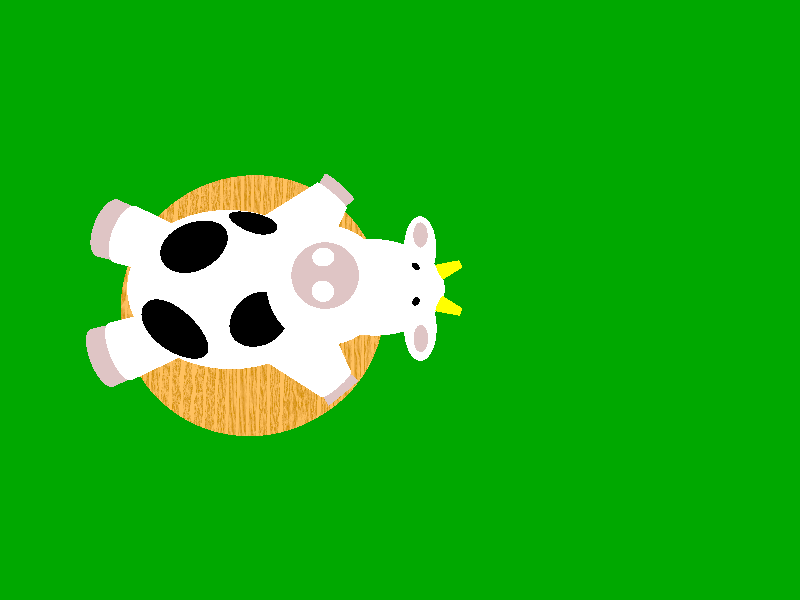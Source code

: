#include "colors.inc"
#include "shapes.inc"
#include "textures.inc"
#include "stones.inc"
#include "metals.inc"
#include "woods.inc"
#include "glass.inc"
#include "skies.inc"

camera {
  location <0, 20, -2>
	  look_at < 0, 0 ,0>
  angle  60
}

light_source { <0,30,-10> color White }

background {  rgb < 0. 0.39, 0> }

#declare body = 
union{
union{
  difference{ //どうdou
    object{
	sphere { <-0.5,1,0>, 1}
	texture{ T_Wood7}
	scale < 2.5,2.5,2>
	pigment { color White }
   }

  object{
    sphere { < -0.5, 3.8, 0.4>,0.6}
     texture { T_Wood7}
     pigment { color Black}
     scale < 1,0,2.5>// migi
  }
  object{
     sphere { < -0.5, 3.8, -0.5>,1}
     texture { T_Wood7}
     pigment { color Black}
     scale < 1,1,1>//hidariue
  }
  object{
    sphere { < -2, 3.8, -0.8>,1}
     texture { T_Wood7}
     pigment { color Black}
     scale < 1,1,1> //hidarishite
  }
  object{
     sphere { < -1.7, 5, 1>,0.9}
     texture { T_Wood7}
     pigment { color Black}
     scale < 1,1,1>//migishita
  }
   
}

#declare THETA = 2 * 3.14 * clock/18;
#declare PHI = 60*sin(THETA);

#declare PHI2 = 80 *sin(THETA);
 
#declare LEG_RIGHT = 
union{
  object {//right ashi
	cone { <-2.5, 2 ,0 >,0.6 
	                <-4.5,2, 0>, 0.8}
	texture { T_Wood7}
	rotate < 0, 20, 0>
	pigment { color White }
  }

  object {
	cone { <-4.5, 2 ,0 >,0.75
	                <-5, 2, 0>, 0.8}
	texture { T_Wood7}
	rotate < 0, 20, 0>
	pigment { color Pink }
  }
}

#declare LEG_LEFT = 
union{
  object {// left ashi
	cone{ <-2.5,2 ,0 >,0.6
	          <-4.5, 2, 0>, 0.8}
	texture { T_Wood7}
	rotate < 0, -20, 0>
	pigment { color White }

  }

  object {
	cone{ <-4.5 ,2 ,0 >,0.75
	          <-5, 2, 0>, 0.8}
	texture { T_Wood7}
	rotate < 0, -20, 0>
	pigment { color Pink }
  }
}

  object{ //動き動きugoki
    LEG_RIGHT
    rotate < 0, PHI, 0>
  }
  
  object{
    LEG_LEFT
    rotate <0, -PHI, 0>
  }
  
  #declare  hand_right =
  union{
  object {// right hand
  	cone { <1, 2.4 ,0.65 >,1
	            <2.7, 2.4, 0.65>, 0.5}
      texture { T_Wood7}
	rotate < 0, -50, 0>
	pigment { color White }

  }

  object {
	cone { <2.7, 2.4 ,0.65 >, 0.45
	            <3, 2.4, 0.65>, 0.5}
	texture { T_Wood7}
	rotate < 0, -50, 0>
	pigment { color Pink }
  }
  }
  #declare hand_left = 
  union{
  object { // みleft hand
	cone { <1, 2.4,-0.5 >, 1
	            <2.7, 2, -0.5>, 0.5}
	texture { T_Wood7}
	rotate < 0, 50, 0>
	pigment { color White }
  }

  object {
	cone { <2.7, 2 ,-0.5 >, 0.45
	            <3, 2, -0.5>, 0.5}
	texture { T_Wood7}
	rotate < 0, 50, 0>
	pigment { color Pink}
  }
}

object{
	hand_right
	rotate < 0,PHI2 ,0>
}

object {
	hand_left
	rotate <0, -PHI2, 0>
}

difference{
  object { //atama ue
	sphere { < 0.5, 2.5, 0> ,0.79}
	texture { T_Wood7}
	pigment  { color White }
	scale < 2.3,1.5,1.5>
	rotate < 0, 0, -20>
  } 
  object{
	sphere { < 3.5,4,0.5> , 0.25 }
	texture { T_Wood7}
	pigment { color Black }
  }

  object{
  	sphere { < 3.5,4,-0.5> , 0.25 }
	texture { T_Wood7}
	pigment { color Black }
  }  
}
union{
difference{
  object{ //mimi left
	 sphere { <3.5, 3, -0.5>, 0.4}
	 texture { T_Wood7}
	 pigment { color White }
	 scale < 1,1,2>
  }  
  object{
	 sphere { <3.5, 3.5, -0.7>, 0.25}
	 texture { T_Wood7}
	 pigment { color Pink }
	 scale < 1,1,2>
  }
}
}
difference{
  object{ //mimi right
	 sphere { <3.5, 3,0.5>, 0.4}
	 texture { T_Wood7}
	 pigment { color White }
	 scale < 1,1,2>
  }
  object{
	 sphere { <3.5, 3.5 ,0.7>, 0.25}
	 texture { T_Wood7}
	 pigment { color Pink}
	 scale < 1,1,2>
  }
}
  object{ //thuno 
	cone {<3.5, 3, 0.2>, 0.3
	          <4.5, 3, 0.6 >, 0.1 }
	 texture { T_Wood7}
	 pigment { color Yellow }
  }
  object{ //thuno
	cone {<3.5, 3, -0.2>, 0.3
	          <4.5, 3, -0.6 >, 0.1 }
	 texture { T_Wood7}
	 pigment { color Yellow }
  }
union{
difference{
  union{ //atama shita		
    difference{
       object {  // hanasaki 
	   sphere { < 1.2, 0, 0> ,0.8}
	   texture { T_Wood7}
	   pigment  { color Pink }
	  scale < 2.8,1.8,1.8>
       }
  
	  plane { x, 5.3 }
     }

  object { // hontai
	sphere { < 1.2, 0, 0> ,0.79}
	texture { T_Wood7}
	pigment  { color White }
	scale < 2.8,1.8,1.8>
  }
  rotate < 0, 0,75>
  translate < 0.7,0, 0>
}
object { //ana
	sphere { < 2.1, 5.4, 0.4 > 0.25 }
	texture { T_Wood7}
	pigment { color White }
}
object {//ana
	sphere { < 2.1, 5.4, -0.4 > 0.25 }
	texture { T_Wood7}
	pigment { color White }
}
}
rotate < 0, 0, 10>
translate < 0.25, -0.1, 0>
}
}

object {
	cylinder {<-1.5,-1,0>,<-1.5,-2,0>, 4}
	texture { T_Wood35 }
}
	translate < -3,0,0>
} 

object { 
	body
translate <8*clock, 0, 0>
rotate < 0, 360*clock, 0>
}


